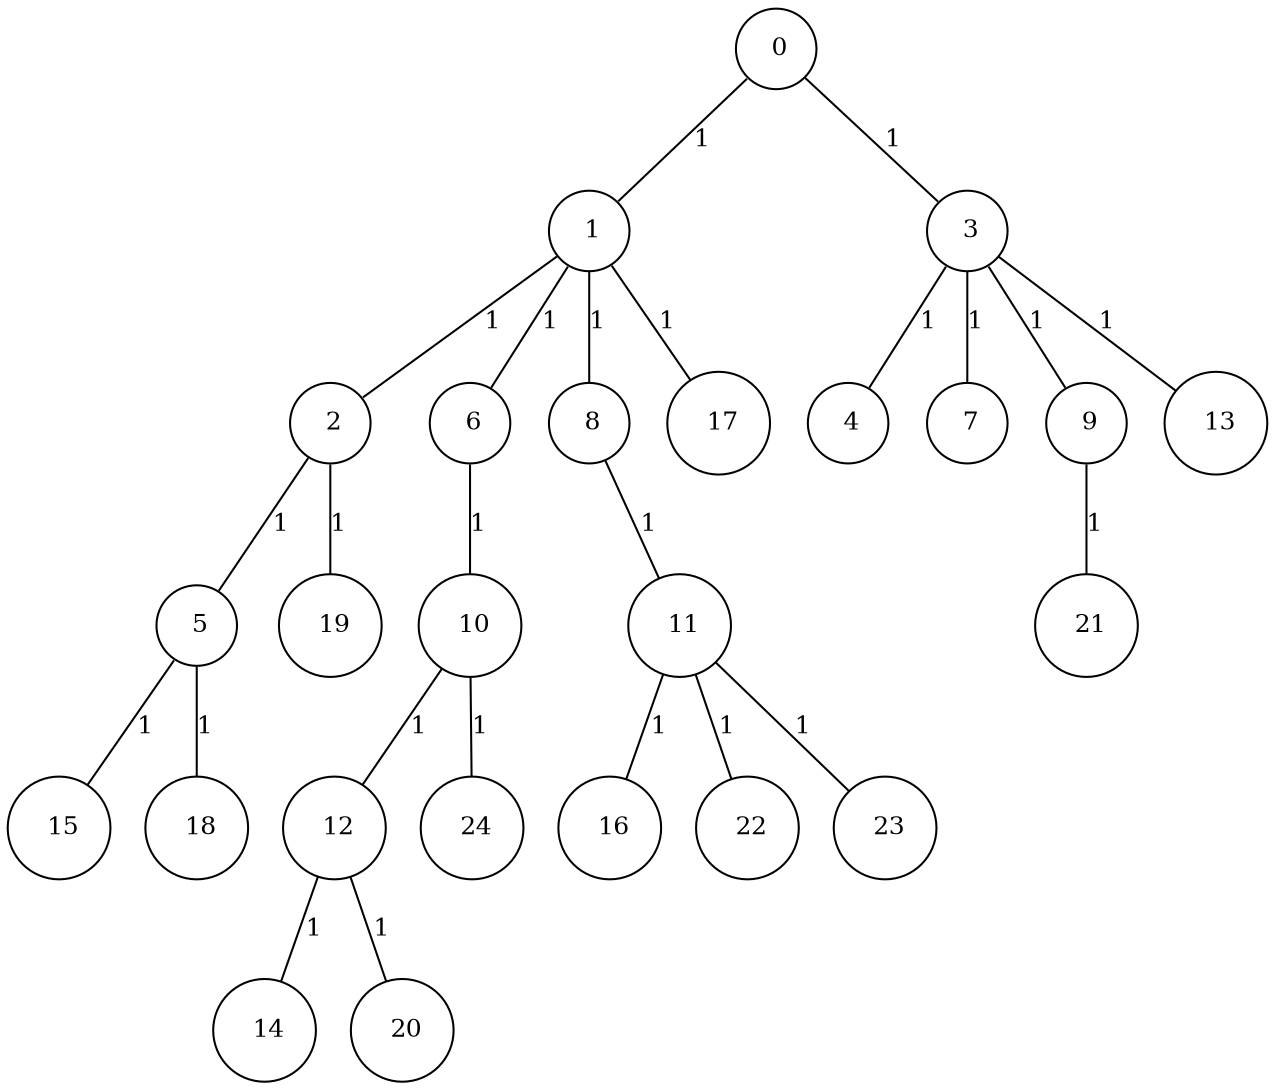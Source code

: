 graph G {
size="8.5,11;"
ratio = "expand;"
fixedsize="true;"
overlap="scale;"
node[shape=circle,width=.12,hight=.12,fontsize=12]
edge[fontsize=12]

0[label=" 0" color=black, pos="1.8921132,0.42954271!"];
1[label=" 1" color=black, pos="0.4292203,2.7861222!"];
2[label=" 2" color=black, pos="0.86957065,1.9312191!"];
3[label=" 3" color=black, pos="0.2953806,0.3474979!"];
4[label=" 4" color=black, pos="2.0699644,0.5128043!"];
5[label=" 5" color=black, pos="2.6157141,0.37348374!"];
6[label=" 6" color=black, pos="2.7534264,0.29503777!"];
7[label=" 7" color=black, pos="0.34781029,2.8528462!"];
8[label=" 8" color=black, pos="1.7077435,0.12082318!"];
9[label=" 9" color=black, pos="1.9420586,0.7364203!"];
10[label=" 10" color=black, pos="2.2835819,0.85273135!"];
11[label=" 11" color=black, pos="1.3895095,1.8463382!"];
12[label=" 12" color=black, pos="1.9080401,1.9755546!"];
13[label=" 13" color=black, pos="0.54171445,0.37600812!"];
14[label=" 14" color=black, pos="0.50900392,1.4225183!"];
15[label=" 15" color=black, pos="0.54718302,2.0967377!"];
16[label=" 16" color=black, pos="1.5577534,1.3918902!"];
17[label=" 17" color=black, pos="2.1245063,0.3114412!"];
18[label=" 18" color=black, pos="2.79595,2.9870507!"];
19[label=" 19" color=black, pos="1.3644018,1.6449335!"];
20[label=" 20" color=black, pos="0.19253138,1.796196!"];
21[label=" 21" color=black, pos="0.96952635,1.0293867!"];
22[label=" 22" color=black, pos="0.84325,0.33534448!"];
23[label=" 23" color=black, pos="1.7272695,2.6453595!"];
24[label=" 24" color=black, pos="2.649643,2.784835!"];
0--1[label="1"]
0--3[label="1"]
1--2[label="1"]
1--6[label="1"]
1--8[label="1"]
1--17[label="1"]
2--5[label="1"]
2--19[label="1"]
3--4[label="1"]
3--7[label="1"]
3--9[label="1"]
3--13[label="1"]
5--15[label="1"]
5--18[label="1"]
6--10[label="1"]
8--11[label="1"]
9--21[label="1"]
10--12[label="1"]
10--24[label="1"]
11--16[label="1"]
11--22[label="1"]
11--23[label="1"]
12--14[label="1"]
12--20[label="1"]

}
